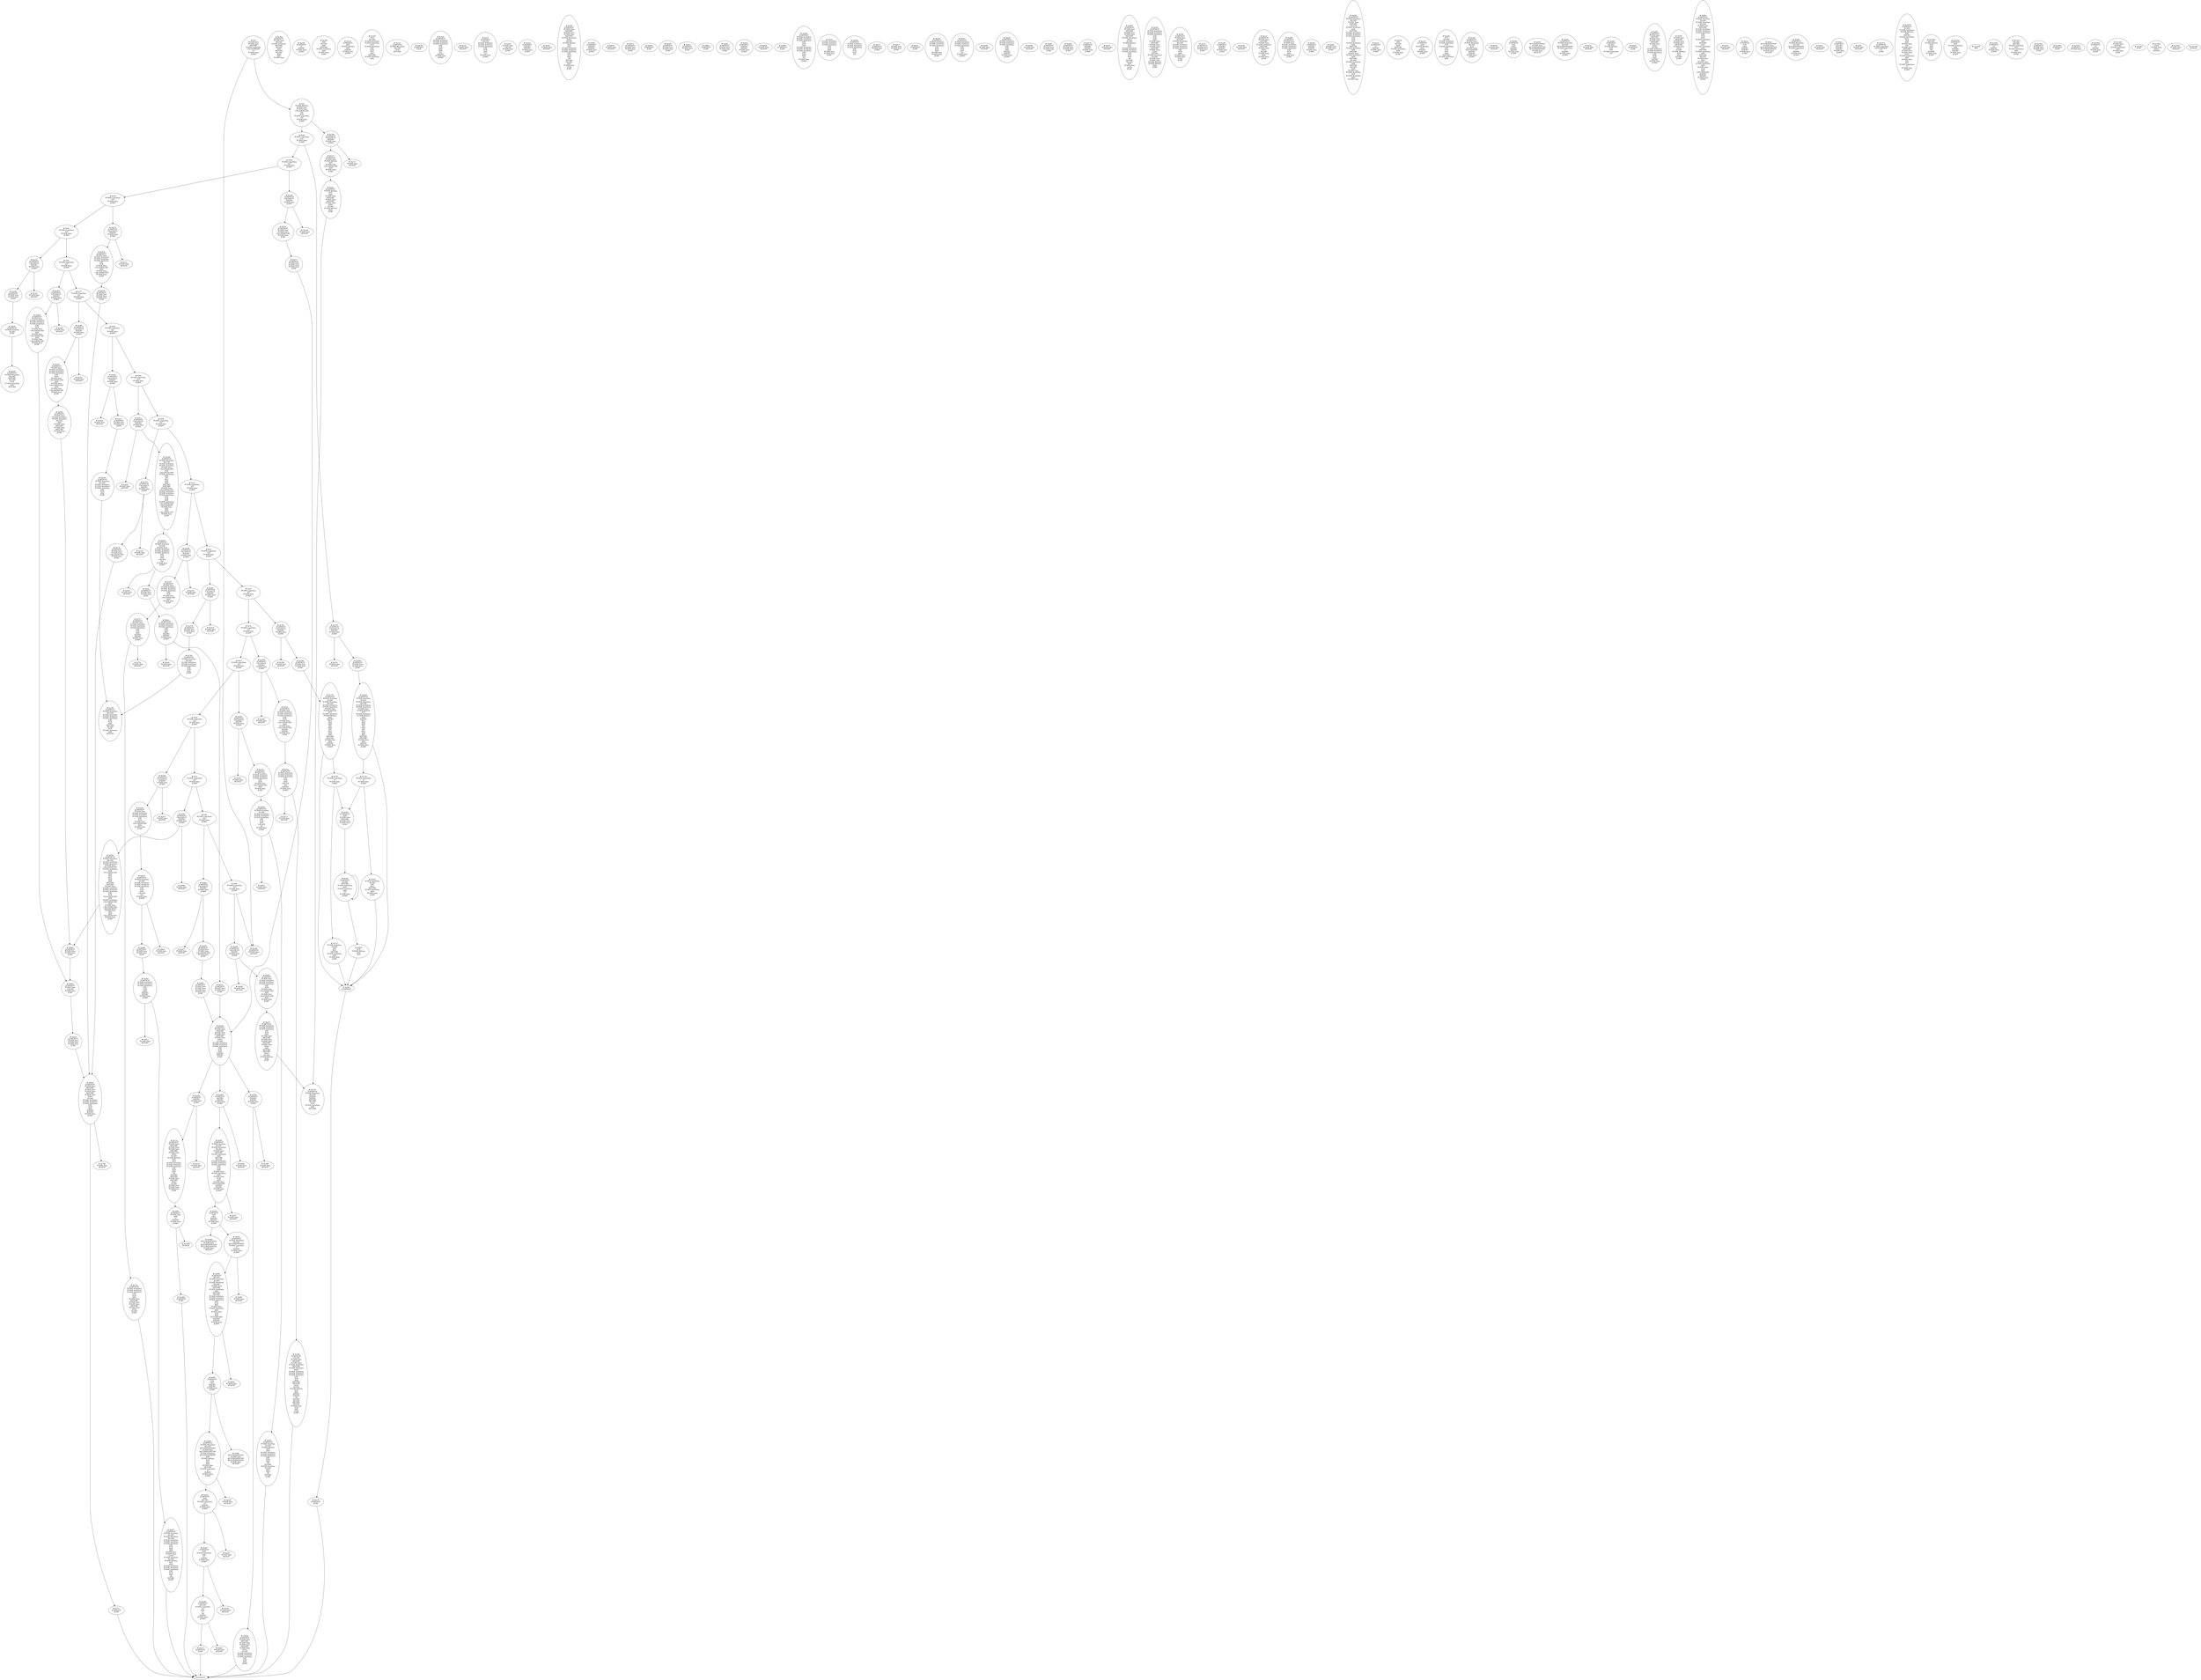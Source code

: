 /* Generated by GvGen v.1.0 (https://www.github.com/stricaud/gvgen) */

digraph G {
compound=true;
   node1 [label="[anywhere]"];
   node2 [label="# 0x0
PUSHX Data
PUSHX Data
MSTORE
PUSHX LogicData
CALLDATASIZE
LT
PUSHX Data
JUMPI
"];
   node3 [label="# 0xd
PUSHX BitData
PUSHX Data
PUSHX Data
CALLDATALOAD
DIV
AND
PUSHX LogicData
EQ
PUSHX Data
JUMPI
"];
   node4 [label="# 0x40
PUSHX LogicData
EQ
PUSHX Data
JUMPI
"];
   node5 [label="# 0x4b
PUSHX LogicData
EQ
PUSHX Data
JUMPI
"];
   node6 [label="# 0x56
PUSHX LogicData
EQ
PUSHX Data
JUMPI
"];
   node7 [label="# 0x61
PUSHX LogicData
EQ
PUSHX Data
JUMPI
"];
   node8 [label="# 0x6c
PUSHX LogicData
EQ
PUSHX Data
JUMPI
"];
   node9 [label="# 0x77
PUSHX LogicData
EQ
PUSHX Data
JUMPI
"];
   node10 [label="# 0x82
PUSHX LogicData
EQ
PUSHX Data
JUMPI
"];
   node11 [label="# 0x8d
PUSHX LogicData
EQ
PUSHX Data
JUMPI
"];
   node12 [label="# 0x98
PUSHX LogicData
EQ
PUSHX Data
JUMPI
"];
   node13 [label="# 0xa3
PUSHX LogicData
EQ
PUSHX Data
JUMPI
"];
   node14 [label="# 0xae
PUSHX LogicData
EQ
PUSHX Data
JUMPI
"];
   node15 [label="# 0xb9
PUSHX LogicData
EQ
PUSHX Data
JUMPI
"];
   node16 [label="# 0xc4
PUSHX LogicData
EQ
PUSHX Data
JUMPI
"];
   node17 [label="# 0xcf
PUSHX LogicData
EQ
PUSHX Data
JUMPI
"];
   node18 [label="# 0xda
PUSHX LogicData
EQ
PUSHX Data
JUMPI
"];
   node19 [label="# 0xe5
PUSHX LogicData
EQ
PUSHX Data
JUMPI
"];
   node20 [label="# 0xf0
PUSHX LogicData
EQ
PUSHX Data
JUMPI
"];
   node21 [label="# 0xfb
PUSHX LogicData
EQ
PUSHX Data
JUMPI
"];
   node22 [label="# 0x106
JUMPDEST
PUSHX Data
REVERT
"];
   node23 [label="# 0x10b
JUMPDEST
CALLVALUE
ISZERO
PUSHX Data
JUMPI
"];
   node24 [label="# 0x113
PUSHX Data
REVERT
"];
   node25 [label="# 0x117
JUMPDEST
PUSHX Data
PUSHX BitData
NOT
PUSHX Data
CALLDATALOAD
AND
PUSHX Data
JUMP
"];
   node26 [label="# 0x142
JUMPDEST
PUSHX MemData
MLOAD
ISZERO
ISZERO
MSTORE
MLOAD
SUB
PUSHX ArithData
ADD
RETURN
"];
   node27 [label="# 0x156
JUMPDEST
CALLVALUE
ISZERO
PUSHX Data
JUMPI
"];
   node28 [label="# 0x15e
PUSHX Data
REVERT
"];
   node29 [label="# 0x162
JUMPDEST
PUSHX Data
PUSHX Data
JUMP
"];
   node30 [label="# 0x16b
JUMPDEST
PUSHX Data
MLOAD
PUSHX ArithData
MSTORE
MLOAD
ADD
MSTORE
MLOAD
ADD
ADD
PUSHX Data
"];
   node31 [label="# 0x18d
JUMPDEST
LT
ISZERO
PUSHX Data
JUMPI
"];
   node32 [label="# 0x196
ADD
MLOAD
ADD
MSTORE
PUSHX ArithData
ADD
PUSHX Data
JUMP
"];
   node33 [label="# 0x1a5
JUMPDEST
ADD
PUSHX BitData
AND
ISZERO
PUSHX Data
JUMPI
"];
   node34 [label="# 0x1b9
SUB
MLOAD
PUSHX ArithData
PUSHX ArithData
SUB
PUSHX ArithData
EXP
SUB
NOT
AND
MSTORE
PUSHX ArithData
ADD
"];
   node35 [label="# 0x1d2
JUMPDEST
PUSHX MemData
MLOAD
SUB
RETURN
"];
   node36 [label="# 0x1e0
JUMPDEST
CALLVALUE
ISZERO
PUSHX Data
JUMPI
"];
   node37 [label="# 0x1e8
PUSHX Data
REVERT
"];
   node38 [label="# 0x1ec
JUMPDEST
PUSHX Data
PUSHX Data
CALLDATALOAD
PUSHX Data
JUMP
"];
   node39 [label="# 0x1f8
JUMPDEST
PUSHX MemData
MLOAD
PUSHX ArithData
PUSHX ArithData
PUSHX ArithData
EXP
SUB
AND
MSTORE
MLOAD
SUB
PUSHX ArithData
ADD
RETURN
"];
   node40 [label="# 0x214
JUMPDEST
CALLVALUE
ISZERO
PUSHX Data
JUMPI
"];
   node41 [label="# 0x21c
PUSHX Data
REVERT
"];
   node42 [label="# 0x220
JUMPDEST
PUSHX Data
PUSHX ArithData
PUSHX ArithData
PUSHX ArithData
EXP
SUB
PUSHX Data
CALLDATALOAD
AND
PUSHX Data
CALLDATALOAD
PUSHX Data
JUMP
"];
   node43 [label="# 0x238
JUMPDEST
STOP
"];
   node44 [label="# 0x23a
JUMPDEST
CALLVALUE
ISZERO
PUSHX Data
JUMPI
"];
   node45 [label="# 0x242
PUSHX Data
REVERT
"];
   node46 [label="# 0x246
JUMPDEST
PUSHX Data
PUSHX Data
JUMP
"];
   node47 [label="# 0x24f
JUMPDEST
PUSHX MemData
MLOAD
MSTORE
MLOAD
SUB
PUSHX ArithData
ADD
RETURN
"];
   node48 [label="# 0x261
JUMPDEST
CALLVALUE
ISZERO
PUSHX Data
JUMPI
"];
   node49 [label="# 0x269
PUSHX Data
REVERT
"];
   node50 [label="# 0x26d
JUMPDEST
PUSHX Data
PUSHX ArithData
PUSHX ArithData
PUSHX ArithData
EXP
SUB
PUSHX Data
CALLDATALOAD
AND
PUSHX Data
CALLDATALOAD
AND
PUSHX Data
CALLDATALOAD
PUSHX Data
JUMP
"];
   node51 [label="# 0x28b
JUMPDEST
CALLVALUE
ISZERO
PUSHX Data
JUMPI
"];
   node52 [label="# 0x293
PUSHX Data
REVERT
"];
   node53 [label="# 0x297
JUMPDEST
PUSHX Data
PUSHX ArithData
PUSHX ArithData
PUSHX ArithData
EXP
SUB
PUSHX Data
CALLDATALOAD
AND
PUSHX Data
CALLDATALOAD
AND
PUSHX Data
CALLDATALOAD
PUSHX Data
JUMP
"];
   node54 [label="# 0x2b5
JUMPDEST
CALLVALUE
ISZERO
PUSHX Data
JUMPI
"];
   node55 [label="# 0x2bd
PUSHX Data
REVERT
"];
   node56 [label="# 0x2c1
JUMPDEST
PUSHX Data
PUSHX Data
JUMP
"];
   node57 [label="# 0x2ca
JUMPDEST
CALLVALUE
ISZERO
PUSHX Data
JUMPI
"];
   node58 [label="# 0x2d2
PUSHX Data
REVERT
"];
   node59 [label="# 0x2d6
JUMPDEST
PUSHX MemData
MLOAD
PUSHX ArithData
PUSHX ArithData
PUSHX Data
CALLDATALOAD
ADD
CALLDATALOAD
PUSHX ArithData
ADD
DIV
MUL
ADD
ADD
MSTORE
MSTORE
PUSHX Data
CALLDATALOAD
PUSHX ArithData
PUSHX ArithData
PUSHX ArithData
EXP
SUB
AND
PUSHX ArithData
CALLDATALOAD
CALLDATASIZE
PUSHX Data
ADD
ADD
CALLDATACOPY
PUSHX Data
JUMP
"];
   node60 [label="# 0x333
JUMPDEST
CALLVALUE
ISZERO
PUSHX Data
JUMPI
"];
   node61 [label="# 0x33b
PUSHX Data
REVERT
"];
   node62 [label="# 0x33f
JUMPDEST
PUSHX Data
PUSHX Data
CALLDATALOAD
PUSHX Data
JUMP
"];
   node63 [label="# 0x34b
JUMPDEST
CALLVALUE
ISZERO
PUSHX Data
JUMPI
"];
   node64 [label="# 0x353
PUSHX Data
REVERT
"];
   node65 [label="# 0x357
JUMPDEST
PUSHX Data
PUSHX ArithData
PUSHX ArithData
PUSHX ArithData
EXP
SUB
PUSHX Data
CALLDATALOAD
AND
PUSHX Data
JUMP
"];
   node66 [label="# 0x36c
JUMPDEST
CALLVALUE
ISZERO
PUSHX Data
JUMPI
"];
   node67 [label="# 0x374
PUSHX Data
REVERT
"];
   node68 [label="# 0x378
JUMPDEST
PUSHX Data
PUSHX Data
JUMP
"];
   node69 [label="# 0x381
JUMPDEST
CALLVALUE
ISZERO
PUSHX Data
JUMPI
"];
   node70 [label="# 0x389
PUSHX Data
REVERT
"];
   node71 [label="# 0x38d
JUMPDEST
PUSHX Data
PUSHX Data
JUMP
"];
   node72 [label="# 0x396
JUMPDEST
CALLVALUE
ISZERO
PUSHX Data
JUMPI
"];
   node73 [label="# 0x39e
PUSHX Data
REVERT
"];
   node74 [label="# 0x3a2
JUMPDEST
PUSHX Data
PUSHX ArithData
PUSHX ArithData
PUSHX ArithData
EXP
SUB
PUSHX Data
CALLDATALOAD
AND
PUSHX Data
CALLDATALOAD
ISZERO
ISZERO
PUSHX Data
JUMP
"];
   node75 [label="# 0x3bc
JUMPDEST
CALLVALUE
ISZERO
PUSHX Data
JUMPI
"];
   node76 [label="# 0x3c4
PUSHX Data
REVERT
"];
   node77 [label="# 0x3c8
JUMPDEST
PUSHX Data
PUSHX ArithData
PUSHX ArithData
PUSHX ArithData
EXP
SUB
PUSHX Data
CALLDATALOAD
AND
PUSHX Data
JUMP
"];
   node78 [label="# 0x3dd
JUMPDEST
CALLVALUE
ISZERO
PUSHX Data
JUMPI
"];
   node79 [label="# 0x3e5
PUSHX Data
REVERT
"];
   node80 [label="# 0x3e9
JUMPDEST
PUSHX Data
PUSHX ArithData
PUSHX ArithData
PUSHX ArithData
EXP
SUB
PUSHX Data
CALLDATALOAD
AND
PUSHX Data
JUMP
"];
   node81 [label="# 0x3fe
JUMPDEST
CALLVALUE
ISZERO
PUSHX Data
JUMPI
"];
   node82 [label="# 0x406
PUSHX Data
REVERT
"];
   node83 [label="# 0x40a
JUMPDEST
PUSHX MemData
MLOAD
PUSHX ArithData
PUSHX ArithData
PUSHX Data
CALLDATALOAD
PUSHX ArithData
ADD
CALLDATALOAD
ADD
DIV
MUL
ADD
ADD
MSTORE
MSTORE
PUSHX Data
PUSHX ArithData
PUSHX ArithData
PUSHX ArithData
EXP
SUB
CALLDATALOAD
AND
PUSHX ArithData
CALLDATALOAD
AND
PUSHX Data
CALLDATALOAD
CALLDATASIZE
PUSHX Data
ADD
ADD
CALLDATACOPY
PUSHX Data
JUMP
"];
   node84 [label="# 0x46d
JUMPDEST
CALLVALUE
ISZERO
PUSHX Data
JUMPI
"];
   node85 [label="# 0x475
PUSHX Data
REVERT
"];
   node86 [label="# 0x479
JUMPDEST
PUSHX Data
PUSHX Data
CALLDATALOAD
PUSHX Data
JUMP
"];
   node87 [label="# 0x485
JUMPDEST
CALLVALUE
ISZERO
PUSHX Data
JUMPI
"];
   node88 [label="# 0x48d
PUSHX Data
REVERT
"];
   node89 [label="# 0x491
JUMPDEST
PUSHX Data
PUSHX ArithData
PUSHX ArithData
PUSHX ArithData
EXP
SUB
PUSHX Data
CALLDATALOAD
AND
PUSHX Data
CALLDATALOAD
AND
PUSHX Data
JUMP
"];
   node90 [label="# 0x4ac
JUMPDEST
PUSHX BitData
NOT
AND
PUSHX Data
MSTORE
PUSHX Data
MSTORE
PUSHX Data
SHA3
SLOAD
PUSHX BitData
AND
JUMP
"];
   node91 [label="# 0x4e0
JUMPDEST
PUSHX StorData
SLOAD
PUSHX MemData
MLOAD
PUSHX ArithData
PUSHX ArithData
PUSHX Data
PUSHX BitData
NOT
PUSHX ArithData
PUSHX BitData
AND
ISZERO
MUL
ADD
AND
DIV
ADD
DIV
MUL
ADD
ADD
MSTORE
MSTORE
PUSHX Data
ADD
ISZERO
PUSHX Data
JUMPI
"];
   node92 [label="# 0x526
PUSHX LogicData
LT
PUSHX Data
JUMPI
"];
   node93 [label="# 0x52e
PUSHX ArithData
SLOAD
DIV
MUL
MSTORE
PUSHX ArithData
ADD
PUSHX Data
JUMP
"];
   node94 [label="# 0x541
JUMPDEST
ADD
PUSHX Data
MSTORE
PUSHX Data
PUSHX Data
SHA3
"];
   node95 [label="# 0x54f
JUMPDEST
SLOAD
MSTORE
PUSHX ArithData
ADD
PUSHX ArithData
ADD
GT
PUSHX Data
JUMPI
"];
   node96 [label="# 0x563
SUB
PUSHX BitData
AND
ADD
"];
   node97 [label="# 0x56c
JUMPDEST
"];
   node98 [label="# 0x574
JUMPDEST
JUMP
"];
   node99 [label="# 0x577
JUMPDEST
PUSHX Data
PUSHX Data
PUSHX Data
JUMP
"];
   node100 [label="# 0x582
JUMPDEST
ISZERO
ISZERO
PUSHX Data
JUMPI
"];
   node101 [label="# 0x589
PUSHX Data
REVERT
"];
   node102 [label="# 0x58d
JUMPDEST
PUSHX Data
MSTORE
PUSHX Data
PUSHX Data
MSTORE
PUSHX Data
SHA3
SLOAD
PUSHX ArithData
PUSHX ArithData
PUSHX ArithData
EXP
SUB
AND
JUMP
"];
   node103 [label="# 0x5a9
JUMPDEST
PUSHX Data
PUSHX Data
PUSHX Data
JUMP
"];
   node104 [label="# 0x5b4
JUMPDEST
PUSHX ArithData
PUSHX ArithData
PUSHX ArithData
EXP
SUB
AND
AND
EQ
ISZERO
PUSHX Data
JUMPI
"];
   node105 [label="# 0x5cb
PUSHX Data
REVERT
"];
   node106 [label="# 0x5cf
JUMPDEST
CALLER
PUSHX ArithData
PUSHX ArithData
PUSHX ArithData
EXP
SUB
AND
EQ
PUSHX Data
JUMPI
"];
   node107 [label="# 0x5e1
PUSHX Data
CALLER
PUSHX Data
JUMP
"];
   node108 [label="# 0x5eb
JUMPDEST
ISZERO
ISZERO
PUSHX Data
JUMPI
"];
   node109 [label="# 0x5f2
PUSHX Data
REVERT
"];
   node110 [label="# 0x5f6
JUMPDEST
PUSHX Data
MSTORE
PUSHX Data
PUSHX Data
MSTORE
PUSHX MemData
SHA3
SLOAD
PUSHX BitData
NOT
AND
PUSHX ArithData
PUSHX ArithData
PUSHX ArithData
EXP
SUB
AND
OR
SSTORE
MLOAD
AND
PUSHX Data
LOGX
JUMP
"];
   node111 [label="# 0x65f
JUMPDEST
PUSHX StorData
SLOAD
JUMP
"];
   node112 [label="# 0x665
JUMPDEST
PUSHX Data
CALLER
PUSHX Data
JUMP
"];
   node113 [label="# 0x66f
JUMPDEST
ISZERO
ISZERO
PUSHX Data
JUMPI
"];
   node114 [label="# 0x676
PUSHX Data
REVERT
"];
   node115 [label="# 0x67a
JUMPDEST
PUSHX Data
PUSHX Data
JUMP
"];
   node116 [label="# 0x685
JUMPDEST
JUMP
"];
   node117 [label="# 0x68a
JUMPDEST
PUSHX Data
PUSHX ArithData
PUSHX MemData
MLOAD
ADD
PUSHX Data
MSTORE
PUSHX Data
MSTORE
PUSHX Data
JUMP
"];
   node118 [label="# 0x6a6
JUMPDEST
PUSHX StorData
SLOAD
PUSHX ArithData
PUSHX ArithData
PUSHX ArithData
EXP
SUB
AND
JUMP
"];
   node119 [label="# 0x6b5
JUMPDEST
PUSHX StorData
SLOAD
PUSHX Data
PUSHX ArithData
PUSHX ArithData
PUSHX ArithData
EXP
SUB
AND
CALLER
EQ
PUSHX Data
JUMPI
"];
   node120 [label="# 0x6cb
PUSHX Data
REVERT
"];
   node121 [label="# 0x6cf
JUMPDEST
PUSHX Data
PUSHX Data
JUMP
"];
   node122 [label="# 0x6d9
JUMPDEST
PUSHX Data
PUSHX Data
JUMP
"];
   node123 [label="# 0x6e3
JUMPDEST
PUSHX Data
JUMP
"];
   node124 [label="# 0x6ed
JUMPDEST
PUSHX Data
MSTORE
PUSHX Data
PUSHX Data
MSTORE
PUSHX Data
SHA3
SLOAD
PUSHX ArithData
PUSHX ArithData
PUSHX ArithData
EXP
SUB
AND
ISZERO
ISZERO
PUSHX Data
JUMPI
"];
   node125 [label="# 0x70d
PUSHX Data
REVERT
"];
   node126 [label="# 0x711
JUMPDEST
JUMP
"];
   node127 [label="# 0x717
JUMPDEST
PUSHX Data
PUSHX ArithData
PUSHX ArithData
PUSHX ArithData
EXP
SUB
AND
ISZERO
ISZERO
PUSHX Data
JUMPI
"];
   node128 [label="# 0x72a
PUSHX Data
REVERT
"];
   node129 [label="# 0x72e
JUMPDEST
PUSHX ArithData
PUSHX ArithData
PUSHX ArithData
EXP
SUB
AND
PUSHX Data
MSTORE
PUSHX Data
PUSHX Data
MSTORE
PUSHX Data
SHA3
SLOAD
JUMP
"];
   node130 [label="# 0x74a
JUMPDEST
PUSHX StorData
SLOAD
PUSHX ArithData
PUSHX ArithData
PUSHX ArithData
EXP
SUB
AND
JUMP
"];
   node131 [label="# 0x759
JUMPDEST
PUSHX StorData
SLOAD
PUSHX MemData
MLOAD
PUSHX ArithData
PUSHX ArithData
PUSHX Data
PUSHX BitData
NOT
PUSHX ArithData
PUSHX BitData
AND
ISZERO
MUL
ADD
AND
DIV
ADD
DIV
MUL
ADD
ADD
MSTORE
MSTORE
PUSHX Data
ADD
ISZERO
PUSHX Data
JUMPI
"];
   node132 [label="# 0x79f
PUSHX LogicData
LT
PUSHX Data
JUMPI
"];
   node133 [label="# 0x7a7
PUSHX ArithData
SLOAD
DIV
MUL
MSTORE
PUSHX ArithData
ADD
PUSHX Data
JUMP
"];
   node134 [label="# 0x7ba
JUMPDEST
PUSHX ArithData
PUSHX ArithData
PUSHX ArithData
EXP
SUB
AND
CALLER
EQ
ISZERO
PUSHX Data
JUMPI
"];
   node135 [label="# 0x7cc
PUSHX Data
REVERT
"];
   node136 [label="# 0x7d0
JUMPDEST
CALLER
PUSHX Data
MSTORE
PUSHX Data
PUSHX ArithData
MSTORE
PUSHX MemData
SHA3
PUSHX ArithData
PUSHX ArithData
PUSHX ArithData
EXP
SUB
AND
MSTORE
MSTORE
SHA3
SLOAD
PUSHX BitData
NOT
AND
ISZERO
ISZERO
OR
SSTORE
MLOAD
MSTORE
MLOAD
PUSHX Data
SUB
ADD
LOGX
JUMP
"];
   node137 [label="# 0x83e
JUMPDEST
PUSHX StorData
SLOAD
PUSHX ArithData
PUSHX ArithData
PUSHX ArithData
EXP
SUB
AND
CALLER
EQ
PUSHX Data
JUMPI
"];
   node138 [label="# 0x851
PUSHX Data
REVERT
"];
   node139 [label="# 0x855
JUMPDEST
PUSHX StorData
SLOAD
PUSHX BitData
NOT
AND
PUSHX ArithData
PUSHX ArithData
PUSHX ArithData
EXP
SUB
AND
OR
SSTORE
PUSHX StorData
SLOAD
AND
AND
OR
SSTORE
JUMP
"];
   node140 [label="# 0x891
JUMPDEST
PUSHX StorData
SLOAD
PUSHX ArithData
PUSHX ArithData
PUSHX ArithData
EXP
SUB
AND
CALLER
EQ
PUSHX Data
JUMPI
"];
   node141 [label="# 0x8a4
PUSHX Data
REVERT
"];
   node142 [label="# 0x8a8
JUMPDEST
PUSHX Data
PUSHX Data
JUMP
"];
   node143 [label="# 0x8b1
JUMPDEST
JUMP
"];
   node144 [label="# 0x8b4
JUMPDEST
PUSHX Data
PUSHX Data
JUMP
"];
   node145 [label="# 0x8bf
JUMPDEST
PUSHX Data
PUSHX Data
JUMP
"];
   node146 [label="# 0x8cb
JUMPDEST
ISZERO
ISZERO
PUSHX Data
JUMPI
"];
   node147 [label="# 0x8d2
PUSHX Data
REVERT
"];
   node148 [label="# 0x8d6
JUMPDEST
JUMP
"];
   node149 [label="# 0x8dc
JUMPDEST
PUSHX Data
PUSHX Data
PUSHX Data
PUSHX Data
JUMP
"];
   node150 [label="# 0x8e9
JUMPDEST
ISZERO
ISZERO
PUSHX Data
JUMPI
"];
   node151 [label="# 0x8f0
PUSHX Data
REVERT
"];
   node152 [label="# 0x8f4
JUMPDEST
PUSHX StorData
SLOAD
PUSHX MemData
MLOAD
PUSHX Data
MSTORE
PUSHX ArithData
ADD
MSTORE
MLOAD
PUSHX ArithData
PUSHX ArithData
PUSHX ArithData
EXP
SUB
AND
PUSHX Data
PUSHX ArithData
ADD
PUSHX Data
SUB
ADD
PUSHX Data
EXTCODESIZE
ISZERO
ISZERO
PUSHX Data
JUMPI
"];
   node153 [label="# 0x957
PUSHX Data
REVERT
"];
   node154 [label="# 0x95b
JUMPDEST
GAS
CALL
ISZERO
ISZERO
PUSHX Data
JUMPI
"];
   node155 [label="# 0x966
RETURNDATASIZE
PUSHX Data
RETURNDATACOPY
RETURNDATASIZE
PUSHX Data
REVERT
"];
   node156 [label="# 0x96f
JUMPDEST
PUSHX MemData
MLOAD
RETURNDATASIZE
PUSHX LogicData
LT
ISZERO
PUSHX Data
JUMPI
"];
   node157 [label="# 0x981
PUSHX Data
REVERT
"];
   node158 [label="# 0x985
JUMPDEST
MLOAD
PUSHX StorData
SLOAD
PUSHX MemData
MLOAD
PUSHX Data
MSTORE
PUSHX ArithData
ADD
MSTORE
MLOAD
PUSHX ArithData
PUSHX ArithData
PUSHX ArithData
EXP
SUB
AND
PUSHX Data
PUSHX ArithData
ADD
PUSHX Data
SUB
ADD
EXTCODESIZE
ISZERO
ISZERO
PUSHX Data
JUMPI
"];
   node159 [label="# 0x9ec
PUSHX Data
REVERT
"];
   node160 [label="# 0x9f0
JUMPDEST
GAS
CALL
ISZERO
ISZERO
PUSHX Data
JUMPI
"];
   node161 [label="# 0x9fb
RETURNDATASIZE
PUSHX Data
RETURNDATACOPY
RETURNDATASIZE
PUSHX Data
REVERT
"];
   node162 [label="# 0xa04
JUMPDEST
PUSHX MemData
MLOAD
RETURNDATASIZE
PUSHX Data
RETURNDATACOPY
PUSHX ArithData
RETURNDATASIZE
ADD
PUSHX BitData
NOT
AND
ADD
PUSHX Data
MSTORE
PUSHX LogicData
LT
ISZERO
PUSHX Data
JUMPI
"];
   node163 [label="# 0xa29
PUSHX Data
REVERT
"];
   node164 [label="# 0xa2d
JUMPDEST
ADD
MLOAD
PUSHX LogicData
GT
ISZERO
PUSHX Data
JUMPI
"];
   node165 [label="# 0xa41
PUSHX Data
REVERT
"];
   node166 [label="# 0xa45
JUMPDEST
ADD
PUSHX ArithData
ADD
GT
ISZERO
PUSHX Data
JUMPI
"];
   node167 [label="# 0xa54
PUSHX Data
REVERT
"];
   node168 [label="# 0xa58
JUMPDEST
MLOAD
PUSHX LogicData
GT
ADD
LT
OR
ISZERO
PUSHX Data
JUMPI
"];
   node169 [label="# 0xa6e
PUSHX Data
REVERT
"];
   node170 [label="# 0xa72
JUMPDEST
JUMP
"];
   node171 [label="# 0xa7f
JUMPDEST
PUSHX ArithData
PUSHX ArithData
PUSHX ArithData
EXP
SUB
AND
PUSHX Data
MSTORE
PUSHX Data
PUSHX Data
MSTORE
PUSHX Data
SHA3
AND
MSTORE
MSTORE
SHA3
SLOAD
PUSHX BitData
AND
JUMP
"];
   node172 [label="# 0xaad
JUMPDEST
PUSHX Data
MSTORE
PUSHX Data
PUSHX Data
MSTORE
PUSHX Data
SHA3
SLOAD
PUSHX ArithData
PUSHX ArithData
PUSHX ArithData
EXP
SUB
AND
ISZERO
ISZERO
JUMP
"];
   node173 [label="# 0xaca
JUMPDEST
PUSHX Data
PUSHX Data
PUSHX Data
JUMP
"];
   node174 [label="# 0xad6
JUMPDEST
PUSHX ArithData
PUSHX ArithData
PUSHX ArithData
EXP
SUB
AND
PUSHX ArithData
PUSHX ArithData
PUSHX ArithData
EXP
SUB
AND
EQ
PUSHX Data
JUMPI
"];
   node175 [label="# 0xaf3
PUSHX ArithData
PUSHX ArithData
PUSHX ArithData
EXP
SUB
AND
PUSHX Data
PUSHX Data
JUMP
"];
   node176 [label="# 0xb06
JUMPDEST
PUSHX ArithData
PUSHX ArithData
PUSHX ArithData
EXP
SUB
AND
EQ
"];
   node177 [label="# 0xb11
JUMPDEST
PUSHX Data
JUMPI
"];
   node178 [label="# 0xb17
PUSHX Data
PUSHX Data
JUMP
"];
   node179 [label="# 0xb21
JUMPDEST
JUMP
"];
   node180 [label="# 0xb29
JUMPDEST
PUSHX ArithData
PUSHX ArithData
PUSHX ArithData
EXP
SUB
AND
PUSHX Data
PUSHX Data
JUMP
"];
   node181 [label="# 0xb3c
JUMPDEST
PUSHX ArithData
PUSHX ArithData
PUSHX ArithData
EXP
SUB
AND
EQ
PUSHX Data
JUMPI
"];
   node182 [label="# 0xb4b
PUSHX Data
REVERT
"];
   node183 [label="# 0xb4f
JUMPDEST
PUSHX ArithData
PUSHX ArithData
PUSHX ArithData
EXP
SUB
AND
ISZERO
ISZERO
PUSHX Data
JUMPI
"];
   node184 [label="# 0xb60
PUSHX Data
REVERT
"];
   node185 [label="# 0xb64
JUMPDEST
PUSHX Data
PUSHX Data
JUMP
"];
   node186 [label="# 0xb6d
JUMPDEST
PUSHX Data
PUSHX Data
JUMP
"];
   node187 [label="# 0xb78
JUMPDEST
ISZERO
ISZERO
PUSHX Data
JUMPI
"];
   node188 [label="# 0xb7f
PUSHX Data
REVERT
"];
   node189 [label="# 0xb83
JUMPDEST
PUSHX Data
MSTORE
PUSHX Data
PUSHX Data
MSTORE
PUSHX MemData
SHA3
SLOAD
PUSHX BitData
NOT
AND
PUSHX ArithData
PUSHX ArithData
PUSHX ArithData
EXP
SUB
AND
OR
SSTORE
MLOAD
AND
PUSHX Data
LOGX
JUMP
"];
   node190 [label="# 0xbec
JUMPDEST
PUSHX ArithData
PUSHX ArithData
PUSHX ArithData
EXP
SUB
AND
ISZERO
ISZERO
PUSHX Data
JUMPI
"];
   node191 [label="# 0xbfd
PUSHX Data
REVERT
"];
   node192 [label="# 0xc01
JUMPDEST
PUSHX Data
PUSHX Data
JUMP
"];
   node193 [label="# 0xc0a
JUMPDEST
ISZERO
PUSHX Data
JUMPI
"];
   node194 [label="# 0xc10
PUSHX Data
REVERT
"];
   node195 [label="# 0xc14
JUMPDEST
PUSHX Data
MSTORE
PUSHX Data
PUSHX Data
MSTORE
PUSHX Data
SHA3
SLOAD
PUSHX BitData
NOT
AND
PUSHX ArithData
PUSHX ArithData
PUSHX ArithData
EXP
SUB
AND
OR
SSTORE
MSTORE
PUSHX Data
MSTORE
SHA3
SLOAD
PUSHX Data
PUSHX Data
PUSHX Data
JUMP
"];
   node196 [label="# 0xc63
JUMPDEST
PUSHX ArithData
PUSHX ArithData
PUSHX ArithData
EXP
SUB
AND
PUSHX Data
MSTORE
PUSHX Data
PUSHX Data
MSTORE
PUSHX Data
SHA3
SSTORE
PUSHX StorData
SLOAD
PUSHX Data
PUSHX Data
PUSHX BitData
PUSHX BitData
AND
JUMP
"];
   node197 [label="# 0xc90
JUMPDEST
PUSHX Data
SSTORE
PUSHX MemData
MLOAD
PUSHX ArithData
PUSHX ArithData
PUSHX ArithData
EXP
SUB
AND
PUSHX Data
PUSHX Data
LOGX
JUMP
"];
   node198 [label="# 0xccf
JUMPDEST
PUSHX Data
PUSHX Data
JUMP
"];
   node199 [label="# 0xcd8
JUMPDEST
ISZERO
ISZERO
PUSHX Data
JUMPI
"];
   node200 [label="# 0xcdf
PUSHX Data
REVERT
"];
   node201 [label="# 0xce3
JUMPDEST
PUSHX Data
MSTORE
PUSHX Data
PUSHX ArithData
MSTORE
PUSHX Data
SHA3
MLOAD
PUSHX Data
ADD
PUSHX Data
JUMP
"];
   node202 [label="# 0xd02
JUMPDEST
PUSHX ArithData
PUSHX ArithData
PUSHX ArithData
EXP
SUB
AND
ISZERO
ISZERO
PUSHX Data
JUMPI
"];
   node203 [label="# 0xd13
PUSHX Data
REVERT
"];
   node204 [label="# 0xd17
JUMPDEST
PUSHX StorData
SLOAD
PUSHX MemData
MLOAD
PUSHX ArithData
PUSHX ArithData
PUSHX ArithData
EXP
SUB
AND
AND
PUSHX Data
PUSHX Data
LOGX
PUSHX StorData
SLOAD
PUSHX BitData
NOT
AND
PUSHX ArithData
PUSHX ArithData
PUSHX ArithData
EXP
SUB
AND
OR
SSTORE
JUMP
"];
   node205 [label="# 0xd80
JUMPDEST
PUSHX Data
PUSHX Data
PUSHX ArithData
PUSHX ArithData
PUSHX ArithData
EXP
SUB
AND
PUSHX Data
JUMP
"];
   node206 [label="# 0xd95
JUMPDEST
ISZERO
ISZERO
PUSHX Data
JUMPI
"];
   node207 [label="# 0xd9c
PUSHX Data
PUSHX Data
JUMP
"];
   node208 [label="# 0xda4
JUMPDEST
PUSHX MemData
MLOAD
PUSHX Data
MSTORE
CALLER
PUSHX ArithData
ADD
MSTORE
PUSHX ArithData
PUSHX ArithData
PUSHX ArithData
EXP
SUB
AND
PUSHX ArithData
ADD
MSTORE
PUSHX ArithData
ADD
MSTORE
PUSHX Data
PUSHX ArithData
ADD
MSTORE
MLOAD
PUSHX ArithData
ADD
MSTORE
MLOAD
AND
PUSHX Data
PUSHX ArithData
ADD
PUSHX ArithData
ADD
PUSHX Data
"];
   node209 [label="# 0xe1f
JUMPDEST
LT
ISZERO
PUSHX Data
JUMPI
"];
   node210 [label="# 0xe28
ADD
MLOAD
ADD
MSTORE
PUSHX ArithData
ADD
PUSHX Data
JUMP
"];
   node211 [label="# 0xe37
JUMPDEST
ADD
PUSHX BitData
AND
ISZERO
PUSHX Data
JUMPI
"];
   node212 [label="# 0xe4b
SUB
MLOAD
PUSHX ArithData
PUSHX ArithData
SUB
PUSHX ArithData
EXP
SUB
NOT
AND
MSTORE
PUSHX ArithData
ADD
"];
   node213 [label="# 0xe64
JUMPDEST
PUSHX Data
PUSHX MemData
MLOAD
SUB
PUSHX Data
EXTCODESIZE
ISZERO
ISZERO
PUSHX Data
JUMPI
"];
   node214 [label="# 0xe82
PUSHX Data
REVERT
"];
   node215 [label="# 0xe86
JUMPDEST
GAS
CALL
ISZERO
ISZERO
PUSHX Data
JUMPI
"];
   node216 [label="# 0xe91
RETURNDATASIZE
PUSHX Data
RETURNDATACOPY
RETURNDATASIZE
PUSHX Data
REVERT
"];
   node217 [label="# 0xe9a
JUMPDEST
PUSHX MemData
MLOAD
RETURNDATASIZE
PUSHX LogicData
LT
ISZERO
PUSHX Data
JUMPI
"];
   node218 [label="# 0xeac
PUSHX Data
REVERT
"];
   node219 [label="# 0xeb0
JUMPDEST
MLOAD
PUSHX BitData
NOT
AND
PUSHX LogicData
EQ
"];
   node220 [label="# 0xef9
JUMPDEST
JUMP
"];
   node221 [label="# 0xf02
JUMPDEST
PUSHX Data
MSTORE
PUSHX Data
PUSHX Data
MSTORE
PUSHX Data
SHA3
SLOAD
PUSHX ArithData
PUSHX ArithData
PUSHX ArithData
EXP
SUB
AND
ISZERO
PUSHX Data
JUMPI
"];
   node222 [label="# 0xf20
PUSHX Data
MSTORE
PUSHX Data
PUSHX Data
MSTORE
PUSHX Data
SHA3
SLOAD
PUSHX BitData
NOT
AND
SSTORE
JUMP
"];
   node223 [label="# 0xf4a
JUMPDEST
PUSHX StorData
SLOAD
PUSHX MemData
MLOAD
PUSHX Data
MSTORE
PUSHX ArithData
PUSHX ArithData
PUSHX ArithData
EXP
SUB
AND
PUSHX ArithData
ADD
MSTORE
AND
PUSHX ArithData
ADD
MSTORE
PUSHX ArithData
ADD
MSTORE
MLOAD
PUSHX Data
AND
PUSHX Data
PUSHX ArithData
ADD
PUSHX Data
SUB
ADD
EXTCODESIZE
ISZERO
ISZERO
PUSHX Data
JUMPI
"];
   node224 [label="# 0xfc0
PUSHX Data
REVERT
"];
   node225 [label="# 0xfc4
JUMPDEST
GAS
CALL
ISZERO
ISZERO
PUSHX Data
JUMPI
"];
   node226 [label="# 0xfcf
RETURNDATASIZE
PUSHX Data
RETURNDATACOPY
RETURNDATASIZE
PUSHX Data
REVERT
"];
   node227 [label="# 0xfd8
JUMPDEST
PUSHX MemData
MLOAD
RETURNDATASIZE
PUSHX LogicData
LT
ISZERO
PUSHX Data
JUMPI
"];
   node228 [label="# 0xfea
PUSHX Data
REVERT
"];
   node229 [label="# 0xfee
JUMPDEST
MLOAD
ISZERO
ISZERO
PUSHX Data
JUMPI
"];
   node230 [label="# 0xff7
PUSHX Data
REVERT
"];
   node231 [label="# 0xffb
JUMPDEST
PUSHX Data
ADD
LT
ISZERO
PUSHX Data
JUMPI
"];
   node232 [label="# 0x1009
INVALID
"];
   node233 [label="# 0x100a
JUMPDEST
JUMP
"];
   node234 [label="# 0x1011
JUMPDEST
PUSHX LogicData
EXTCODESIZE
GT
JUMP
"];
   node235 [label="# 0x1019
JUMPDEST
SLOAD
PUSHX ArithData
PUSHX BitData
AND
ISZERO
PUSHX ArithData
MUL
SUB
AND
PUSHX Data
DIV
PUSHX Data
MSTORE
PUSHX Data
PUSHX Data
SHA3
PUSHX ArithData
ADD
PUSHX Data
DIV
ADD
PUSHX LogicData
LT
PUSHX Data
JUMPI
"];
   node236 [label="# 0x104a
MLOAD
PUSHX BitData
NOT
AND
ADD
OR
SSTORE
PUSHX Data
JUMP
"];
   node237 [label="# 0x105a
JUMPDEST
ADD
PUSHX ArithData
ADD
SSTORE
ISZERO
PUSHX Data
JUMPI
"];
   node238 [label="# 0x1069
ADD
"];
   node239 [label="# 0x106c
JUMPDEST
GT
ISZERO
PUSHX Data
JUMPI
"];
   node240 [label="# 0x1075
MLOAD
SSTORE
PUSHX ArithData
ADD
PUSHX ArithData
ADD
PUSHX Data
JUMP
"];
   node241 [label="# 0x1087
JUMPDEST
PUSHX Data
PUSHX Data
JUMP
"];
   node242 [label="# 0x1093
JUMPDEST
JUMP
"];
   node243 [label="# 0x1097
JUMPDEST
PUSHX Data
"];
   node244 [label="# 0x109d
JUMPDEST
GT
ISZERO
PUSHX Data
JUMPI
"];
   node245 [label="# 0x10a6
PUSHX Data
SSTORE
PUSHX ArithData
ADD
PUSHX Data
JUMP
"];
   node246 [label="# 0x10b1
STOP
"];
   node247 [label="# 0x10b2
LOGX
PUSHX Data
SHA3
INVALID
"];
   node248 [label="# 0x10bc
PUSHX Data
INVALID
"];
   node249 [label="# 0x10d2
INVALID
"];
node2->node22;
node2->node3;
node3->node23;
node3->node4;
node4->node27;
node4->node5;
node5->node36;
node5->node6;
node6->node40;
node6->node7;
node7->node44;
node7->node8;
node8->node48;
node8->node9;
node9->node51;
node9->node10;
node10->node54;
node10->node11;
node11->node57;
node11->node12;
node12->node60;
node12->node13;
node13->node63;
node13->node14;
node14->node66;
node14->node15;
node15->node69;
node15->node16;
node16->node72;
node16->node17;
node17->node75;
node17->node18;
node18->node78;
node18->node19;
node19->node81;
node19->node20;
node20->node84;
node20->node21;
node21->node87;
node21->node22;
node23->node25;
node23->node24;
node25->node90;
node27->node29;
node27->node28;
node29->node91;
node36->node38;
node36->node37;
node38->node99;
node40->node42;
node40->node41;
node42->node103;
node44->node46;
node44->node45;
node46->node111;
node48->node50;
node48->node49;
node50->node112;
node51->node53;
node51->node52;
node53->node117;
node54->node56;
node54->node55;
node56->node118;
node57->node59;
node57->node58;
node59->node119;
node60->node62;
node60->node61;
node62->node124;
node63->node65;
node63->node64;
node65->node127;
node66->node68;
node66->node67;
node68->node130;
node69->node71;
node69->node70;
node71->node131;
node72->node74;
node72->node73;
node74->node134;
node75->node77;
node75->node76;
node77->node137;
node78->node80;
node78->node79;
node80->node140;
node81->node83;
node81->node82;
node83->node144;
node84->node86;
node84->node85;
node86->node149;
node87->node89;
node87->node88;
node89->node171;
node90->node26;
node91->node97;
node91->node92;
node92->node94;
node92->node93;
node93->node97;
node94->node95;
node95->node95;
node95->node96;
node96->node97;
node97->node98;
node98->node1;
node99->node172;
node100->node102;
node100->node101;
node102->node1;
node103->node124;
node111->node47;
node112->node173;
node117->node144;
node118->node39;
node119->node121;
node119->node120;
node121->node190;
node124->node126;
node124->node125;
node126->node1;
node127->node129;
node127->node128;
node129->node1;
node130->node39;
node131->node97;
node131->node132;
node132->node94;
node132->node133;
node133->node97;
node134->node136;
node134->node135;
node136->node1;
node137->node139;
node137->node138;
node139->node1;
node140->node142;
node140->node141;
node142->node202;
node144->node112;
node149->node172;
node150->node152;
node150->node151;
node152->node154;
node152->node153;
node154->node156;
node154->node155;
node156->node158;
node156->node157;
node158->node160;
node158->node159;
node160->node162;
node160->node161;
node162->node164;
node162->node163;
node164->node166;
node164->node165;
node166->node168;
node166->node167;
node168->node170;
node168->node169;
node170->node1;
node171->node26;
node172->node150;
node172->node193;
node172->node100;
node173->node124;
node190->node192;
node190->node191;
node192->node172;
node193->node195;
node193->node194;
node195->node231;
node202->node204;
node202->node203;
node204->node1;
node231->node233;
node231->node232;
node233->node1;
}
